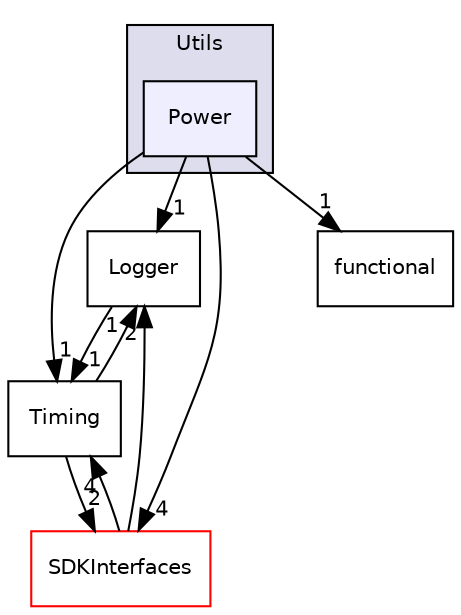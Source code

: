 digraph "/workplace/avs-device-sdk/AVSCommon/Utils/include/AVSCommon/Utils/Power" {
  compound=true
  node [ fontsize="10", fontname="Helvetica"];
  edge [ labelfontsize="10", labelfontname="Helvetica"];
  subgraph clusterdir_ee116be5d1129358ffaec72096859541 {
    graph [ bgcolor="#ddddee", pencolor="black", label="Utils" fontname="Helvetica", fontsize="10", URL="dir_ee116be5d1129358ffaec72096859541.html"]
  dir_e3c59eaf8079fe2bcde317b60ab0c7a2 [shape=box, label="Power", style="filled", fillcolor="#eeeeff", pencolor="black", URL="dir_e3c59eaf8079fe2bcde317b60ab0c7a2.html"];
  }
  dir_432ae366851f981ad5bcb252f92369c5 [shape=box label="Logger" URL="dir_432ae366851f981ad5bcb252f92369c5.html"];
  dir_b87968e904c49b1e151e63fd16be423f [shape=box label="Timing" URL="dir_b87968e904c49b1e151e63fd16be423f.html"];
  dir_97afc8111b754cf401b73024f872f45d [shape=box label="SDKInterfaces" fillcolor="white" style="filled" color="red" URL="dir_97afc8111b754cf401b73024f872f45d.html"];
  dir_b1ce483046d32a8e8b3f8295633729f3 [shape=box label="functional" URL="dir_b1ce483046d32a8e8b3f8295633729f3.html"];
  dir_432ae366851f981ad5bcb252f92369c5->dir_b87968e904c49b1e151e63fd16be423f [headlabel="1", labeldistance=1.5 headhref="dir_000206_000217.html"];
  dir_b87968e904c49b1e151e63fd16be423f->dir_432ae366851f981ad5bcb252f92369c5 [headlabel="1", labeldistance=1.5 headhref="dir_000217_000206.html"];
  dir_b87968e904c49b1e151e63fd16be423f->dir_97afc8111b754cf401b73024f872f45d [headlabel="2", labeldistance=1.5 headhref="dir_000217_000018.html"];
  dir_97afc8111b754cf401b73024f872f45d->dir_432ae366851f981ad5bcb252f92369c5 [headlabel="2", labeldistance=1.5 headhref="dir_000018_000206.html"];
  dir_97afc8111b754cf401b73024f872f45d->dir_b87968e904c49b1e151e63fd16be423f [headlabel="4", labeldistance=1.5 headhref="dir_000018_000217.html"];
  dir_e3c59eaf8079fe2bcde317b60ab0c7a2->dir_432ae366851f981ad5bcb252f92369c5 [headlabel="1", labeldistance=1.5 headhref="dir_000212_000206.html"];
  dir_e3c59eaf8079fe2bcde317b60ab0c7a2->dir_b87968e904c49b1e151e63fd16be423f [headlabel="1", labeldistance=1.5 headhref="dir_000212_000217.html"];
  dir_e3c59eaf8079fe2bcde317b60ab0c7a2->dir_97afc8111b754cf401b73024f872f45d [headlabel="4", labeldistance=1.5 headhref="dir_000212_000018.html"];
  dir_e3c59eaf8079fe2bcde317b60ab0c7a2->dir_b1ce483046d32a8e8b3f8295633729f3 [headlabel="1", labeldistance=1.5 headhref="dir_000212_000200.html"];
}
